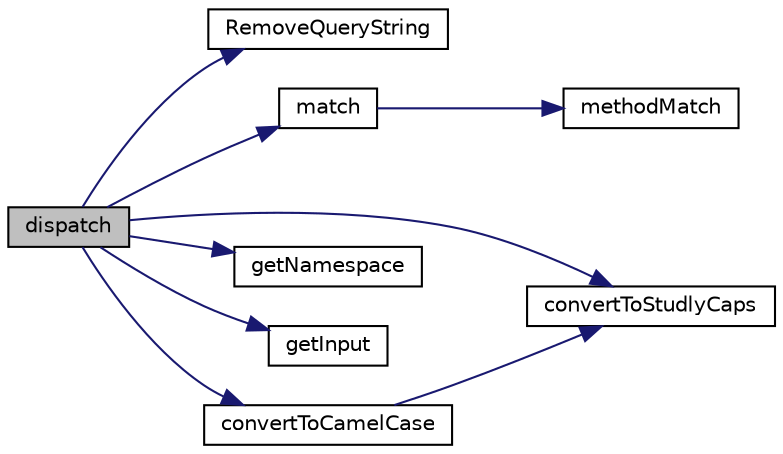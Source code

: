 digraph "dispatch"
{
  edge [fontname="Helvetica",fontsize="10",labelfontname="Helvetica",labelfontsize="10"];
  node [fontname="Helvetica",fontsize="10",shape=record];
  rankdir="LR";
  Node24 [label="dispatch",height=0.2,width=0.4,color="black", fillcolor="grey75", style="filled", fontcolor="black"];
  Node24 -> Node25 [color="midnightblue",fontsize="10",style="solid",fontname="Helvetica"];
  Node25 [label="RemoveQueryString",height=0.2,width=0.4,color="black", fillcolor="white", style="filled",URL="$class_zest_1_1_router_1_1_router.html#a3dd72e2d1640550f7a9a083d24a6b0ea"];
  Node24 -> Node26 [color="midnightblue",fontsize="10",style="solid",fontname="Helvetica"];
  Node26 [label="match",height=0.2,width=0.4,color="black", fillcolor="white", style="filled",URL="$class_zest_1_1_router_1_1_router.html#abd724f6a6c6ad25275026dede10a1495"];
  Node26 -> Node27 [color="midnightblue",fontsize="10",style="solid",fontname="Helvetica"];
  Node27 [label="methodMatch",height=0.2,width=0.4,color="black", fillcolor="white", style="filled",URL="$class_zest_1_1_router_1_1_router.html#a732fd0dc552efc395b1ed94302359743"];
  Node24 -> Node28 [color="midnightblue",fontsize="10",style="solid",fontname="Helvetica"];
  Node28 [label="convertToStudlyCaps",height=0.2,width=0.4,color="black", fillcolor="white", style="filled",URL="$class_zest_1_1_router_1_1_router.html#a6201cf73444ddfadfca25d437f49fd1b"];
  Node24 -> Node29 [color="midnightblue",fontsize="10",style="solid",fontname="Helvetica"];
  Node29 [label="getNamespace",height=0.2,width=0.4,color="black", fillcolor="white", style="filled",URL="$class_zest_1_1_router_1_1_router.html#a2614df64646ac71b70b1e1074258052b"];
  Node24 -> Node30 [color="midnightblue",fontsize="10",style="solid",fontname="Helvetica"];
  Node30 [label="getInput",height=0.2,width=0.4,color="black", fillcolor="white", style="filled",URL="$class_zest_1_1_router_1_1_router.html#a9ab4dc1db3227cf616f0ab395b0457c2"];
  Node24 -> Node31 [color="midnightblue",fontsize="10",style="solid",fontname="Helvetica"];
  Node31 [label="convertToCamelCase",height=0.2,width=0.4,color="black", fillcolor="white", style="filled",URL="$class_zest_1_1_router_1_1_router.html#ac8113e94342833c6df305638210875f5"];
  Node31 -> Node28 [color="midnightblue",fontsize="10",style="solid",fontname="Helvetica"];
}
